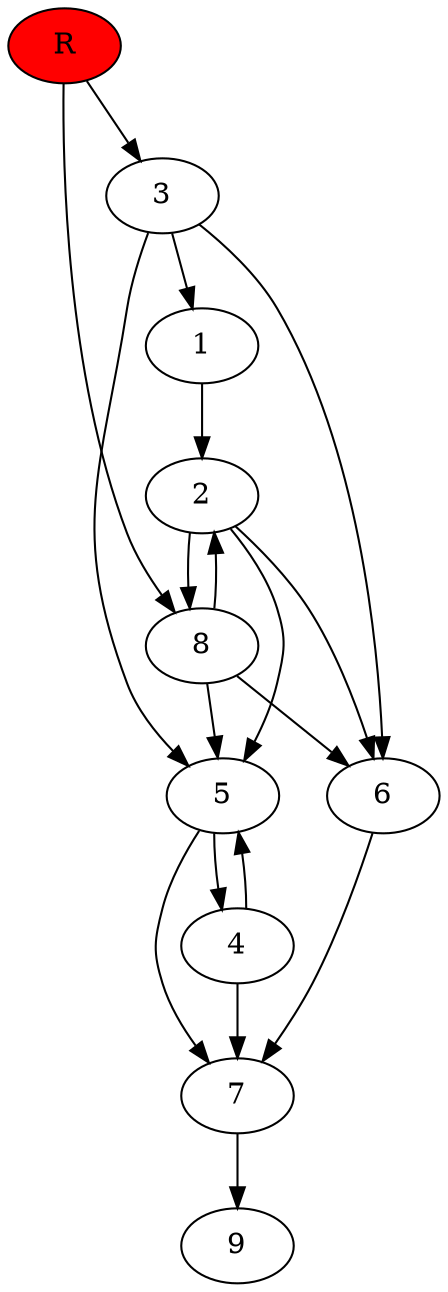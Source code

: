 digraph prb18195 {
	1
	2
	3
	4
	5
	6
	7
	8
	R [fillcolor="#ff0000" style=filled]
	1 -> 2
	2 -> 5
	2 -> 6
	2 -> 8
	3 -> 1
	3 -> 5
	3 -> 6
	4 -> 5
	4 -> 7
	5 -> 4
	5 -> 7
	6 -> 7
	7 -> 9
	8 -> 2
	8 -> 5
	8 -> 6
	R -> 3
	R -> 8
}

